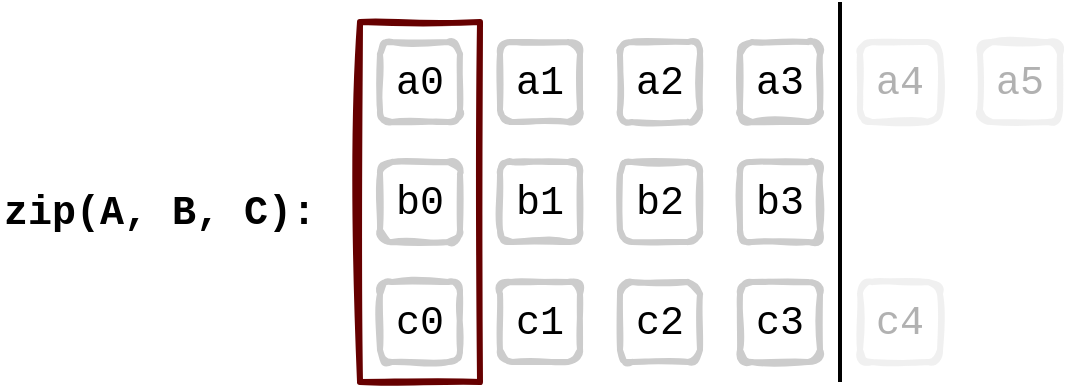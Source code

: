 <mxfile>
    <diagram id="KKcilhX_-PsfVYI2Bg5r" name="Page-1">
        <mxGraphModel dx="811" dy="561" grid="1" gridSize="10" guides="1" tooltips="1" connect="1" arrows="1" fold="1" page="1" pageScale="1" pageWidth="827" pageHeight="1169" math="0" shadow="0">
            <root>
                <mxCell id="0"/>
                <mxCell id="1" parent="0"/>
                <mxCell id="24" value="" style="rounded=0;whiteSpace=wrap;html=1;fillColor=none;strokeColor=#660000;strokeWidth=3;sketch=1;" parent="1" vertex="1">
                    <mxGeometry x="300" y="90" width="60" height="180" as="geometry"/>
                </mxCell>
                <mxCell id="35" value="&lt;font style=&quot;font-size: 20px&quot;&gt;b1&lt;/font&gt;" style="rounded=1;whiteSpace=wrap;html=1;fontFamily=Courier New;fontSize=24;strokeWidth=3;glass=0;shadow=0;sketch=1;strokeColor=#CCCCCC;" parent="1" vertex="1">
                    <mxGeometry x="370" y="160" width="40" height="40" as="geometry"/>
                </mxCell>
                <mxCell id="36" value="&lt;font style=&quot;font-size: 20px&quot;&gt;b2&lt;/font&gt;" style="rounded=1;whiteSpace=wrap;html=1;fontFamily=Courier New;fontSize=24;strokeWidth=3;glass=0;shadow=0;sketch=1;strokeColor=#CCCCCC;" parent="1" vertex="1">
                    <mxGeometry x="430" y="160" width="40" height="40" as="geometry"/>
                </mxCell>
                <mxCell id="37" value="&lt;font style=&quot;font-size: 20px&quot;&gt;b3&lt;/font&gt;" style="rounded=1;whiteSpace=wrap;html=1;fontFamily=Courier New;fontSize=24;strokeWidth=3;glass=0;shadow=0;sketch=1;strokeColor=#CCCCCC;" parent="1" vertex="1">
                    <mxGeometry x="490" y="160" width="40" height="40" as="geometry"/>
                </mxCell>
                <mxCell id="18" value="&lt;b&gt;zip(A, B, C):&lt;/b&gt;" style="text;html=1;strokeColor=none;fillColor=none;align=right;verticalAlign=middle;whiteSpace=wrap;rounded=0;shadow=0;glass=0;sketch=1;fontFamily=Courier New;fontSize=20;" parent="1" vertex="1">
                    <mxGeometry x="120" y="150" width="160" height="70" as="geometry"/>
                </mxCell>
                <mxCell id="3" value="&lt;font style=&quot;font-size: 20px&quot;&gt;a0&lt;/font&gt;" style="rounded=1;whiteSpace=wrap;html=1;fontFamily=Courier New;fontSize=24;strokeWidth=3;glass=0;shadow=0;sketch=1;strokeColor=#CCCCCC;" parent="1" vertex="1">
                    <mxGeometry x="310" y="100" width="40" height="40" as="geometry"/>
                </mxCell>
                <mxCell id="4" value="&lt;font style=&quot;font-size: 20px&quot;&gt;a1&lt;/font&gt;" style="rounded=1;whiteSpace=wrap;html=1;fontFamily=Courier New;fontSize=24;strokeWidth=3;glass=0;shadow=0;sketch=1;strokeColor=#CCCCCC;" parent="1" vertex="1">
                    <mxGeometry x="370" y="100" width="40" height="40" as="geometry"/>
                </mxCell>
                <mxCell id="5" value="&lt;font style=&quot;font-size: 20px&quot;&gt;a2&lt;/font&gt;" style="rounded=1;whiteSpace=wrap;html=1;fontFamily=Courier New;fontSize=24;strokeWidth=3;glass=0;shadow=0;sketch=1;strokeColor=#CCCCCC;" parent="1" vertex="1">
                    <mxGeometry x="430" y="100" width="40" height="40" as="geometry"/>
                </mxCell>
                <mxCell id="19" value="&lt;font style=&quot;font-size: 20px&quot;&gt;a3&lt;/font&gt;" style="rounded=1;whiteSpace=wrap;html=1;fontFamily=Courier New;fontSize=24;strokeWidth=3;glass=0;shadow=0;sketch=1;strokeColor=#CCCCCC;" parent="1" vertex="1">
                    <mxGeometry x="490" y="100" width="40" height="40" as="geometry"/>
                </mxCell>
                <mxCell id="20" value="&lt;font style=&quot;font-size: 20px&quot;&gt;b0&lt;/font&gt;" style="rounded=1;whiteSpace=wrap;html=1;fontFamily=Courier New;fontSize=24;strokeWidth=3;glass=0;shadow=0;sketch=1;strokeColor=#CCCCCC;" parent="1" vertex="1">
                    <mxGeometry x="310" y="160" width="40" height="40" as="geometry"/>
                </mxCell>
                <mxCell id="32" value="" style="endArrow=none;html=1;strokeWidth=2;" parent="1" edge="1">
                    <mxGeometry width="50" height="50" relative="1" as="geometry">
                        <mxPoint x="540" y="270" as="sourcePoint"/>
                        <mxPoint x="540" y="80" as="targetPoint"/>
                    </mxGeometry>
                </mxCell>
                <mxCell id="33" value="&lt;font style=&quot;font-size: 20px&quot;&gt;a4&lt;/font&gt;" style="rounded=1;whiteSpace=wrap;html=1;fontFamily=Courier New;fontSize=24;strokeWidth=3;glass=0;shadow=0;sketch=1;strokeColor=#CCCCCC;opacity=30;textOpacity=30;" parent="1" vertex="1">
                    <mxGeometry x="550" y="100" width="40" height="40" as="geometry"/>
                </mxCell>
                <mxCell id="34" value="&lt;font style=&quot;font-size: 20px&quot;&gt;a5&lt;/font&gt;" style="rounded=1;whiteSpace=wrap;html=1;fontFamily=Courier New;fontSize=24;strokeWidth=3;glass=0;shadow=0;sketch=1;strokeColor=#CCCCCC;opacity=30;textOpacity=30;" parent="1" vertex="1">
                    <mxGeometry x="610" y="100" width="40" height="40" as="geometry"/>
                </mxCell>
                <mxCell id="40" value="&lt;font style=&quot;font-size: 20px&quot;&gt;c1&lt;/font&gt;" style="rounded=1;whiteSpace=wrap;html=1;fontFamily=Courier New;fontSize=24;strokeWidth=3;glass=0;shadow=0;sketch=1;strokeColor=#CCCCCC;" vertex="1" parent="1">
                    <mxGeometry x="370" y="220" width="40" height="40" as="geometry"/>
                </mxCell>
                <mxCell id="41" value="&lt;font style=&quot;font-size: 20px&quot;&gt;c2&lt;/font&gt;" style="rounded=1;whiteSpace=wrap;html=1;fontFamily=Courier New;fontSize=24;strokeWidth=3;glass=0;shadow=0;sketch=1;strokeColor=#CCCCCC;" vertex="1" parent="1">
                    <mxGeometry x="430" y="220" width="40" height="40" as="geometry"/>
                </mxCell>
                <mxCell id="42" value="&lt;font style=&quot;font-size: 20px&quot;&gt;c3&lt;/font&gt;" style="rounded=1;whiteSpace=wrap;html=1;fontFamily=Courier New;fontSize=24;strokeWidth=3;glass=0;shadow=0;sketch=1;strokeColor=#CCCCCC;" vertex="1" parent="1">
                    <mxGeometry x="490" y="220" width="40" height="40" as="geometry"/>
                </mxCell>
                <mxCell id="43" value="&lt;font style=&quot;font-size: 20px&quot;&gt;c0&lt;/font&gt;" style="rounded=1;whiteSpace=wrap;html=1;fontFamily=Courier New;fontSize=24;strokeWidth=3;glass=0;shadow=0;sketch=1;strokeColor=#CCCCCC;" vertex="1" parent="1">
                    <mxGeometry x="310" y="220" width="40" height="40" as="geometry"/>
                </mxCell>
                <mxCell id="44" value="&lt;font style=&quot;font-size: 20px&quot;&gt;c4&lt;/font&gt;" style="rounded=1;whiteSpace=wrap;html=1;fontFamily=Courier New;fontSize=24;strokeWidth=3;glass=0;shadow=0;sketch=1;strokeColor=#CCCCCC;textOpacity=30;opacity=30;" vertex="1" parent="1">
                    <mxGeometry x="550" y="220" width="40" height="40" as="geometry"/>
                </mxCell>
            </root>
        </mxGraphModel>
    </diagram>
</mxfile>